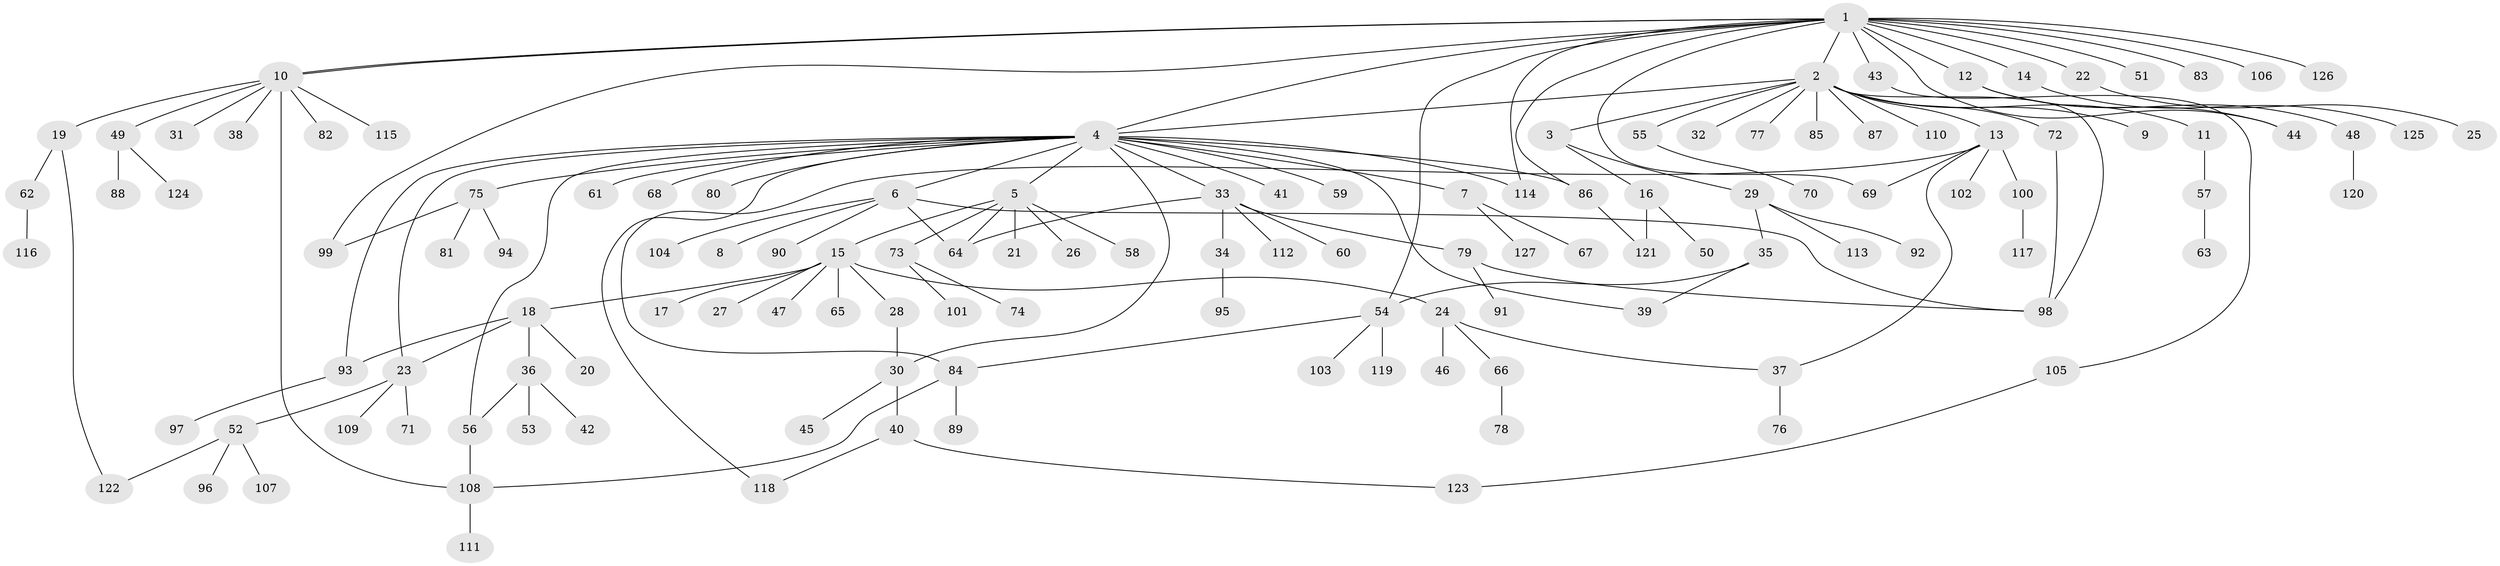 // coarse degree distribution, {16: 0.010638297872340425, 14: 0.010638297872340425, 3: 0.09574468085106383, 22: 0.010638297872340425, 8: 0.02127659574468085, 5: 0.031914893617021274, 2: 0.1595744680851064, 1: 0.574468085106383, 7: 0.02127659574468085, 6: 0.02127659574468085, 4: 0.0425531914893617}
// Generated by graph-tools (version 1.1) at 2025/41/03/06/25 10:41:44]
// undirected, 127 vertices, 152 edges
graph export_dot {
graph [start="1"]
  node [color=gray90,style=filled];
  1;
  2;
  3;
  4;
  5;
  6;
  7;
  8;
  9;
  10;
  11;
  12;
  13;
  14;
  15;
  16;
  17;
  18;
  19;
  20;
  21;
  22;
  23;
  24;
  25;
  26;
  27;
  28;
  29;
  30;
  31;
  32;
  33;
  34;
  35;
  36;
  37;
  38;
  39;
  40;
  41;
  42;
  43;
  44;
  45;
  46;
  47;
  48;
  49;
  50;
  51;
  52;
  53;
  54;
  55;
  56;
  57;
  58;
  59;
  60;
  61;
  62;
  63;
  64;
  65;
  66;
  67;
  68;
  69;
  70;
  71;
  72;
  73;
  74;
  75;
  76;
  77;
  78;
  79;
  80;
  81;
  82;
  83;
  84;
  85;
  86;
  87;
  88;
  89;
  90;
  91;
  92;
  93;
  94;
  95;
  96;
  97;
  98;
  99;
  100;
  101;
  102;
  103;
  104;
  105;
  106;
  107;
  108;
  109;
  110;
  111;
  112;
  113;
  114;
  115;
  116;
  117;
  118;
  119;
  120;
  121;
  122;
  123;
  124;
  125;
  126;
  127;
  1 -- 2;
  1 -- 4;
  1 -- 10;
  1 -- 10;
  1 -- 12;
  1 -- 14;
  1 -- 22;
  1 -- 43;
  1 -- 44;
  1 -- 51;
  1 -- 54;
  1 -- 69;
  1 -- 83;
  1 -- 86;
  1 -- 99;
  1 -- 106;
  1 -- 114;
  1 -- 126;
  2 -- 3;
  2 -- 4;
  2 -- 9;
  2 -- 11;
  2 -- 13;
  2 -- 32;
  2 -- 55;
  2 -- 72;
  2 -- 77;
  2 -- 85;
  2 -- 87;
  2 -- 98;
  2 -- 110;
  3 -- 16;
  3 -- 29;
  4 -- 5;
  4 -- 6;
  4 -- 7;
  4 -- 23;
  4 -- 30;
  4 -- 33;
  4 -- 39;
  4 -- 41;
  4 -- 56;
  4 -- 59;
  4 -- 61;
  4 -- 68;
  4 -- 75;
  4 -- 80;
  4 -- 86;
  4 -- 93;
  4 -- 114;
  4 -- 118;
  5 -- 15;
  5 -- 21;
  5 -- 26;
  5 -- 58;
  5 -- 64;
  5 -- 73;
  6 -- 8;
  6 -- 64;
  6 -- 90;
  6 -- 98;
  6 -- 104;
  7 -- 67;
  7 -- 127;
  10 -- 19;
  10 -- 31;
  10 -- 38;
  10 -- 49;
  10 -- 82;
  10 -- 108;
  10 -- 115;
  11 -- 57;
  12 -- 44;
  12 -- 48;
  13 -- 37;
  13 -- 69;
  13 -- 84;
  13 -- 100;
  13 -- 102;
  14 -- 125;
  15 -- 17;
  15 -- 18;
  15 -- 24;
  15 -- 27;
  15 -- 28;
  15 -- 47;
  15 -- 65;
  16 -- 50;
  16 -- 121;
  18 -- 20;
  18 -- 23;
  18 -- 36;
  18 -- 93;
  19 -- 62;
  19 -- 122;
  22 -- 25;
  23 -- 52;
  23 -- 71;
  23 -- 109;
  24 -- 37;
  24 -- 46;
  24 -- 66;
  28 -- 30;
  29 -- 35;
  29 -- 92;
  29 -- 113;
  30 -- 40;
  30 -- 45;
  33 -- 34;
  33 -- 60;
  33 -- 64;
  33 -- 79;
  33 -- 112;
  34 -- 95;
  35 -- 39;
  35 -- 54;
  36 -- 42;
  36 -- 53;
  36 -- 56;
  37 -- 76;
  40 -- 118;
  40 -- 123;
  43 -- 105;
  48 -- 120;
  49 -- 88;
  49 -- 124;
  52 -- 96;
  52 -- 107;
  52 -- 122;
  54 -- 84;
  54 -- 103;
  54 -- 119;
  55 -- 70;
  56 -- 108;
  57 -- 63;
  62 -- 116;
  66 -- 78;
  72 -- 98;
  73 -- 74;
  73 -- 101;
  75 -- 81;
  75 -- 94;
  75 -- 99;
  79 -- 91;
  79 -- 98;
  84 -- 89;
  84 -- 108;
  86 -- 121;
  93 -- 97;
  100 -- 117;
  105 -- 123;
  108 -- 111;
}
